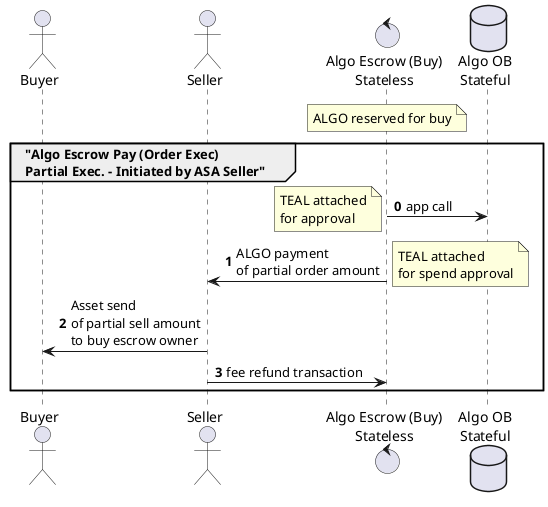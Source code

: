 @startuml
actor Buyer
actor Seller
control "Algo Escrow (Buy)\nStateless" as AlgoEscrow
database "Algo OB\nStateful" as AlgoOB
note over AlgoEscrow: ALGO reserved for buy

group "Algo Escrow Pay (Order Exec)\nPartial Exec. - Initiated by ASA Seller"
autonumber 0
AlgoEscrow -> AlgoOB: app call
note left: TEAL attached\nfor approval
AlgoEscrow -> Seller: ALGO payment\nof partial order amount
note right: TEAL attached\nfor spend approval
Seller -> Buyer: Asset send\nof partial sell amount\nto buy escrow owner
Seller -> AlgoEscrow: fee refund transaction
end

@enduml
